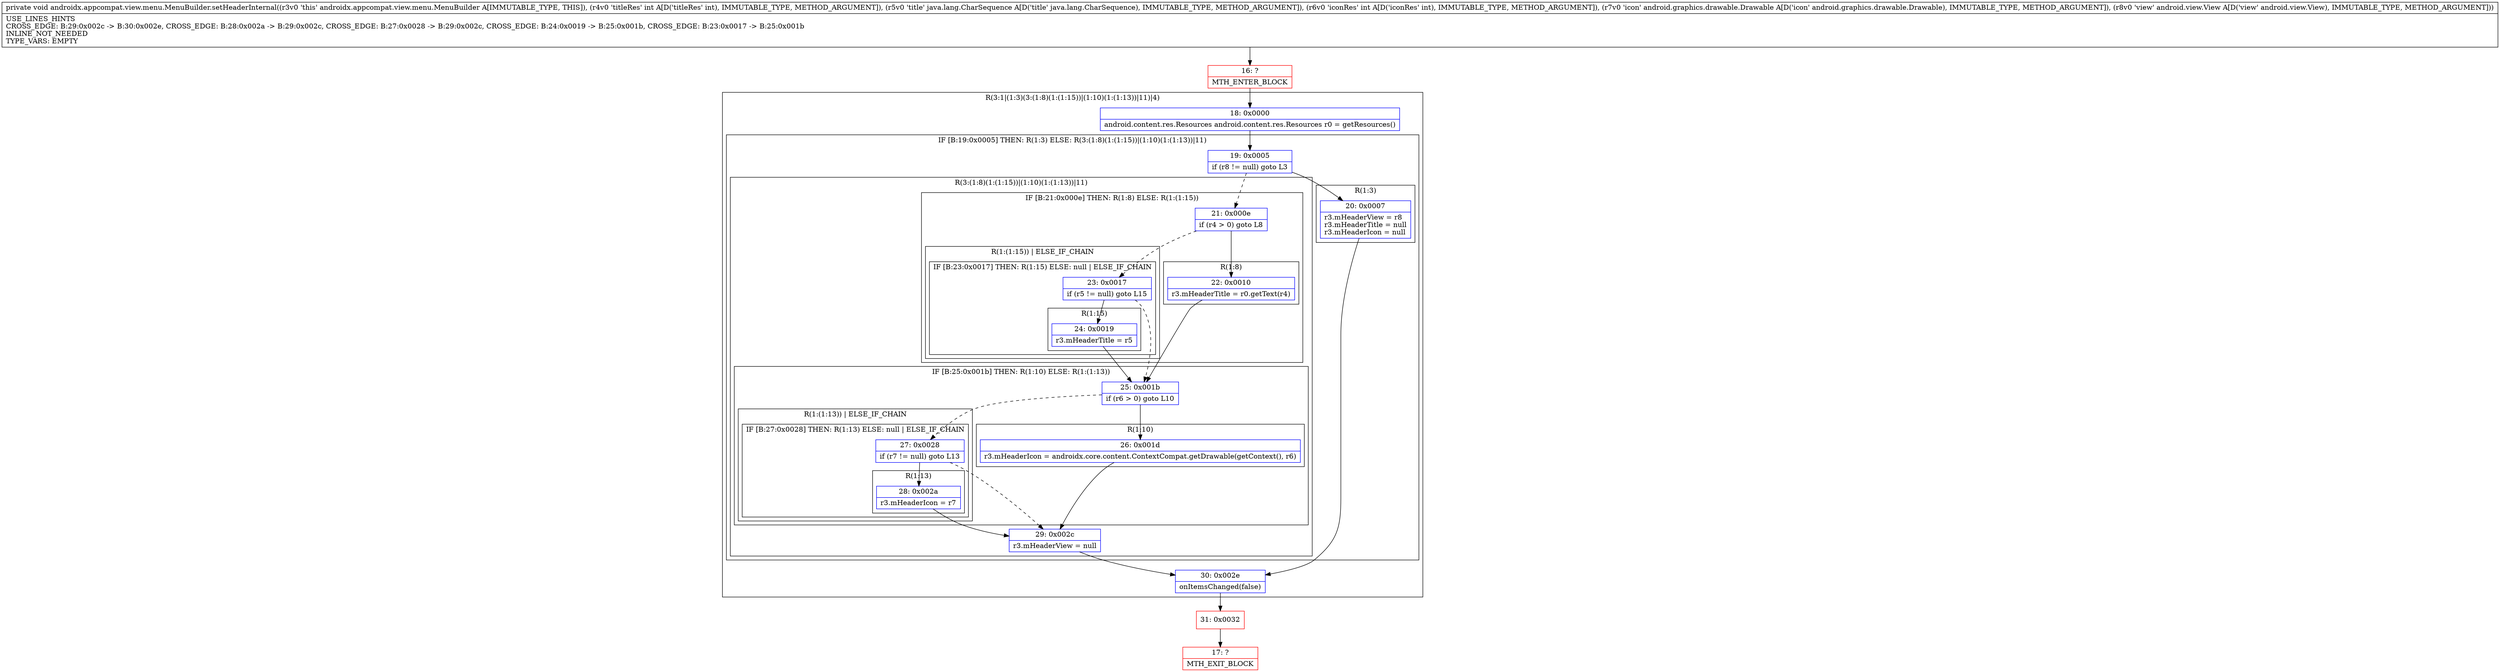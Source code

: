 digraph "CFG forandroidx.appcompat.view.menu.MenuBuilder.setHeaderInternal(ILjava\/lang\/CharSequence;ILandroid\/graphics\/drawable\/Drawable;Landroid\/view\/View;)V" {
subgraph cluster_Region_360844255 {
label = "R(3:1|(1:3)(3:(1:8)(1:(1:15))|(1:10)(1:(1:13))|11)|4)";
node [shape=record,color=blue];
Node_18 [shape=record,label="{18\:\ 0x0000|android.content.res.Resources android.content.res.Resources r0 = getResources()\l}"];
subgraph cluster_IfRegion_139600853 {
label = "IF [B:19:0x0005] THEN: R(1:3) ELSE: R(3:(1:8)(1:(1:15))|(1:10)(1:(1:13))|11)";
node [shape=record,color=blue];
Node_19 [shape=record,label="{19\:\ 0x0005|if (r8 != null) goto L3\l}"];
subgraph cluster_Region_236398739 {
label = "R(1:3)";
node [shape=record,color=blue];
Node_20 [shape=record,label="{20\:\ 0x0007|r3.mHeaderView = r8\lr3.mHeaderTitle = null\lr3.mHeaderIcon = null\l}"];
}
subgraph cluster_Region_1882563510 {
label = "R(3:(1:8)(1:(1:15))|(1:10)(1:(1:13))|11)";
node [shape=record,color=blue];
subgraph cluster_IfRegion_3770012 {
label = "IF [B:21:0x000e] THEN: R(1:8) ELSE: R(1:(1:15))";
node [shape=record,color=blue];
Node_21 [shape=record,label="{21\:\ 0x000e|if (r4 \> 0) goto L8\l}"];
subgraph cluster_Region_444442662 {
label = "R(1:8)";
node [shape=record,color=blue];
Node_22 [shape=record,label="{22\:\ 0x0010|r3.mHeaderTitle = r0.getText(r4)\l}"];
}
subgraph cluster_Region_434917829 {
label = "R(1:(1:15)) | ELSE_IF_CHAIN\l";
node [shape=record,color=blue];
subgraph cluster_IfRegion_780710363 {
label = "IF [B:23:0x0017] THEN: R(1:15) ELSE: null | ELSE_IF_CHAIN\l";
node [shape=record,color=blue];
Node_23 [shape=record,label="{23\:\ 0x0017|if (r5 != null) goto L15\l}"];
subgraph cluster_Region_1937608623 {
label = "R(1:15)";
node [shape=record,color=blue];
Node_24 [shape=record,label="{24\:\ 0x0019|r3.mHeaderTitle = r5\l}"];
}
}
}
}
subgraph cluster_IfRegion_1060960826 {
label = "IF [B:25:0x001b] THEN: R(1:10) ELSE: R(1:(1:13))";
node [shape=record,color=blue];
Node_25 [shape=record,label="{25\:\ 0x001b|if (r6 \> 0) goto L10\l}"];
subgraph cluster_Region_1143338593 {
label = "R(1:10)";
node [shape=record,color=blue];
Node_26 [shape=record,label="{26\:\ 0x001d|r3.mHeaderIcon = androidx.core.content.ContextCompat.getDrawable(getContext(), r6)\l}"];
}
subgraph cluster_Region_793280855 {
label = "R(1:(1:13)) | ELSE_IF_CHAIN\l";
node [shape=record,color=blue];
subgraph cluster_IfRegion_811033574 {
label = "IF [B:27:0x0028] THEN: R(1:13) ELSE: null | ELSE_IF_CHAIN\l";
node [shape=record,color=blue];
Node_27 [shape=record,label="{27\:\ 0x0028|if (r7 != null) goto L13\l}"];
subgraph cluster_Region_1759687420 {
label = "R(1:13)";
node [shape=record,color=blue];
Node_28 [shape=record,label="{28\:\ 0x002a|r3.mHeaderIcon = r7\l}"];
}
}
}
}
Node_29 [shape=record,label="{29\:\ 0x002c|r3.mHeaderView = null\l}"];
}
}
Node_30 [shape=record,label="{30\:\ 0x002e|onItemsChanged(false)\l}"];
}
Node_16 [shape=record,color=red,label="{16\:\ ?|MTH_ENTER_BLOCK\l}"];
Node_31 [shape=record,color=red,label="{31\:\ 0x0032}"];
Node_17 [shape=record,color=red,label="{17\:\ ?|MTH_EXIT_BLOCK\l}"];
MethodNode[shape=record,label="{private void androidx.appcompat.view.menu.MenuBuilder.setHeaderInternal((r3v0 'this' androidx.appcompat.view.menu.MenuBuilder A[IMMUTABLE_TYPE, THIS]), (r4v0 'titleRes' int A[D('titleRes' int), IMMUTABLE_TYPE, METHOD_ARGUMENT]), (r5v0 'title' java.lang.CharSequence A[D('title' java.lang.CharSequence), IMMUTABLE_TYPE, METHOD_ARGUMENT]), (r6v0 'iconRes' int A[D('iconRes' int), IMMUTABLE_TYPE, METHOD_ARGUMENT]), (r7v0 'icon' android.graphics.drawable.Drawable A[D('icon' android.graphics.drawable.Drawable), IMMUTABLE_TYPE, METHOD_ARGUMENT]), (r8v0 'view' android.view.View A[D('view' android.view.View), IMMUTABLE_TYPE, METHOD_ARGUMENT]))  | USE_LINES_HINTS\lCROSS_EDGE: B:29:0x002c \-\> B:30:0x002e, CROSS_EDGE: B:28:0x002a \-\> B:29:0x002c, CROSS_EDGE: B:27:0x0028 \-\> B:29:0x002c, CROSS_EDGE: B:24:0x0019 \-\> B:25:0x001b, CROSS_EDGE: B:23:0x0017 \-\> B:25:0x001b\lINLINE_NOT_NEEDED\lTYPE_VARS: EMPTY\l}"];
MethodNode -> Node_16;Node_18 -> Node_19;
Node_19 -> Node_20;
Node_19 -> Node_21[style=dashed];
Node_20 -> Node_30;
Node_21 -> Node_22;
Node_21 -> Node_23[style=dashed];
Node_22 -> Node_25;
Node_23 -> Node_24;
Node_23 -> Node_25[style=dashed];
Node_24 -> Node_25;
Node_25 -> Node_26;
Node_25 -> Node_27[style=dashed];
Node_26 -> Node_29;
Node_27 -> Node_28;
Node_27 -> Node_29[style=dashed];
Node_28 -> Node_29;
Node_29 -> Node_30;
Node_30 -> Node_31;
Node_16 -> Node_18;
Node_31 -> Node_17;
}

